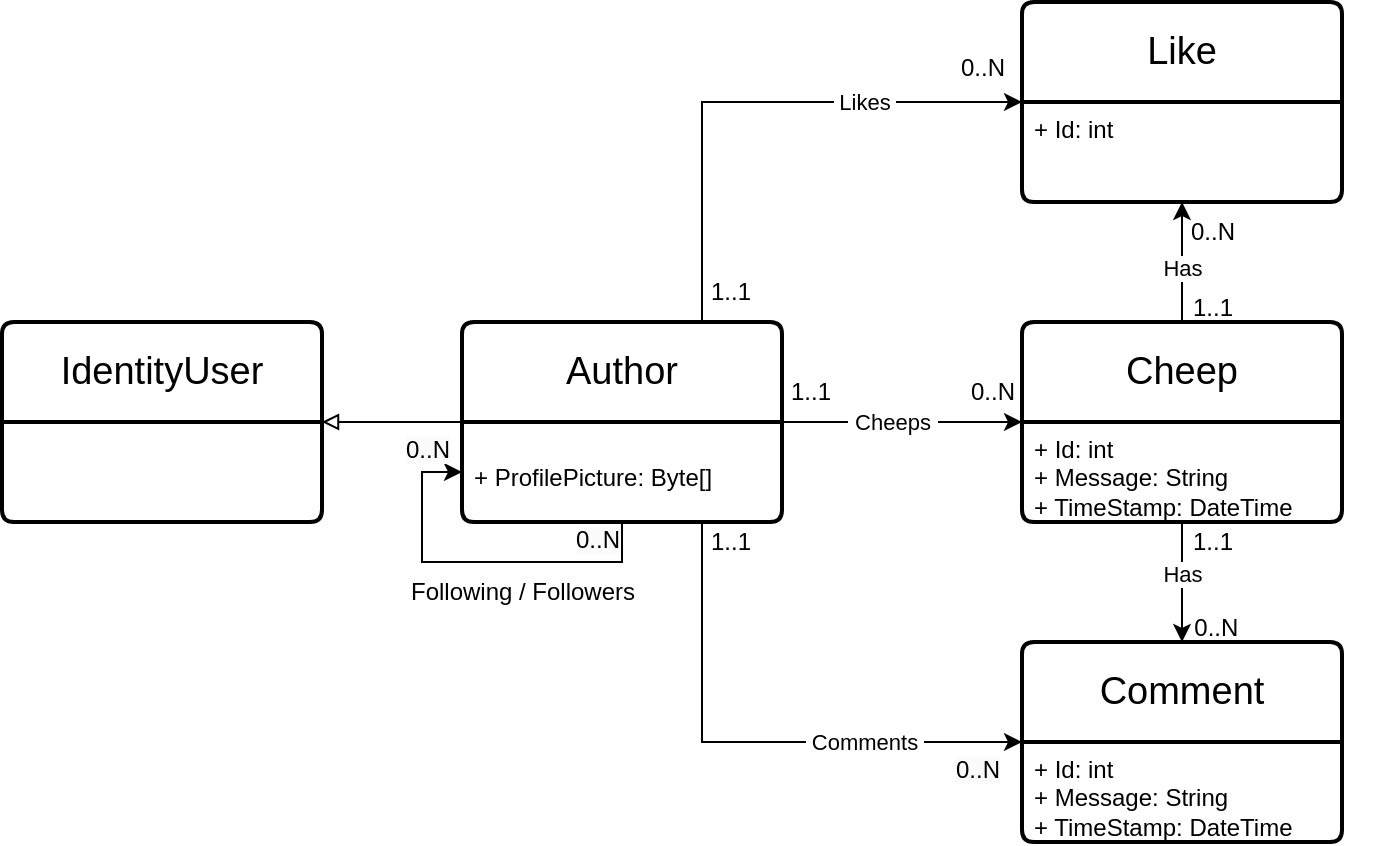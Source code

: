 <mxfile version="25.0.3">
  <diagram name="Side-1" id="uI7Br7tr5xCcl7lQBNvU">
    <mxGraphModel dx="1728" dy="950" grid="1" gridSize="10" guides="1" tooltips="1" connect="1" arrows="1" fold="1" page="1" pageScale="1" pageWidth="827" pageHeight="1169" math="0" shadow="0">
      <root>
        <mxCell id="0" />
        <mxCell id="1" parent="0" />
        <mxCell id="dS2wPzdU2G6ZAbydys12-6" style="edgeStyle=orthogonalEdgeStyle;rounded=0;orthogonalLoop=1;jettySize=auto;html=1;exitX=0.5;exitY=1;exitDx=0;exitDy=0;entryX=0;entryY=0.75;entryDx=0;entryDy=0;" parent="1" source="KJc-VBZjNgaDoQoRXkAJ-4" target="KJc-VBZjNgaDoQoRXkAJ-3" edge="1">
          <mxGeometry relative="1" as="geometry" />
        </mxCell>
        <mxCell id="dS2wPzdU2G6ZAbydys12-7" style="edgeStyle=orthogonalEdgeStyle;rounded=0;orthogonalLoop=1;jettySize=auto;html=1;exitX=0.75;exitY=0;exitDx=0;exitDy=0;entryX=0;entryY=0.5;entryDx=0;entryDy=0;curved=0;strokeColor=default;" parent="1" source="KJc-VBZjNgaDoQoRXkAJ-3" target="dS2wPzdU2G6ZAbydys12-1" edge="1">
          <mxGeometry relative="1" as="geometry" />
        </mxCell>
        <mxCell id="TVpaAnGtbnT0ALLORta2-6" value="&amp;nbsp;Likes&amp;nbsp;" style="edgeLabel;html=1;align=center;verticalAlign=middle;resizable=0;points=[];" vertex="1" connectable="0" parent="dS2wPzdU2G6ZAbydys12-7">
          <mxGeometry x="0.211" y="-1" relative="1" as="geometry">
            <mxPoint x="27" y="-1" as="offset" />
          </mxGeometry>
        </mxCell>
        <mxCell id="KJc-VBZjNgaDoQoRXkAJ-3" value="&lt;font style=&quot;font-size: 19px;&quot;&gt;Author&lt;/font&gt;" style="swimlane;childLayout=stackLayout;horizontal=1;startSize=50;horizontalStack=0;rounded=1;fontSize=14;fontStyle=0;strokeWidth=2;resizeParent=0;resizeLast=1;shadow=0;dashed=0;align=center;arcSize=4;whiteSpace=wrap;html=1;" parent="1" vertex="1">
          <mxGeometry x="240" y="400" width="160" height="100" as="geometry">
            <mxRectangle x="310" y="400" width="50" height="50" as="alternateBounds" />
          </mxGeometry>
        </mxCell>
        <mxCell id="KJc-VBZjNgaDoQoRXkAJ-4" value="&lt;br&gt;+ ProfilePicture: Byte[]&amp;nbsp;" style="align=left;strokeColor=none;fillColor=none;spacingLeft=4;fontSize=12;verticalAlign=top;resizable=0;rotatable=0;part=1;html=1;" parent="KJc-VBZjNgaDoQoRXkAJ-3" vertex="1">
          <mxGeometry y="50" width="160" height="50" as="geometry" />
        </mxCell>
        <mxCell id="KJc-VBZjNgaDoQoRXkAJ-6" value="&lt;font style=&quot;font-size: 19px;&quot;&gt;Cheep&lt;/font&gt;" style="swimlane;childLayout=stackLayout;horizontal=1;startSize=50;horizontalStack=0;rounded=1;fontSize=14;fontStyle=0;strokeWidth=2;resizeParent=0;resizeLast=1;shadow=0;dashed=0;align=center;arcSize=4;whiteSpace=wrap;html=1;" parent="1" vertex="1">
          <mxGeometry x="520" y="400" width="160" height="100" as="geometry">
            <mxRectangle x="310" y="400" width="50" height="50" as="alternateBounds" />
          </mxGeometry>
        </mxCell>
        <mxCell id="KJc-VBZjNgaDoQoRXkAJ-7" value="+ Id: int&amp;nbsp;&lt;div&gt;+ Message: String&amp;nbsp;&lt;/div&gt;&lt;div&gt;+ TimeStamp: DateTime&lt;/div&gt;" style="align=left;strokeColor=none;fillColor=none;spacingLeft=4;fontSize=12;verticalAlign=top;resizable=0;rotatable=0;part=1;html=1;" parent="KJc-VBZjNgaDoQoRXkAJ-6" vertex="1">
          <mxGeometry y="50" width="160" height="50" as="geometry" />
        </mxCell>
        <mxCell id="KJc-VBZjNgaDoQoRXkAJ-9" value="&lt;font style=&quot;font-size: 19px;&quot;&gt;Comment&lt;/font&gt;" style="swimlane;childLayout=stackLayout;horizontal=1;startSize=50;horizontalStack=0;rounded=1;fontSize=14;fontStyle=0;strokeWidth=2;resizeParent=0;resizeLast=1;shadow=0;dashed=0;align=center;arcSize=4;whiteSpace=wrap;html=1;" parent="1" vertex="1">
          <mxGeometry x="520" y="560" width="160" height="100" as="geometry">
            <mxRectangle x="310" y="400" width="50" height="50" as="alternateBounds" />
          </mxGeometry>
        </mxCell>
        <mxCell id="KJc-VBZjNgaDoQoRXkAJ-10" value="+ Id: int&amp;nbsp;&lt;div&gt;+ Message: String&amp;nbsp;&lt;/div&gt;&lt;div&gt;+ TimeStamp: DateTime&lt;/div&gt;" style="align=left;strokeColor=none;fillColor=none;spacingLeft=4;fontSize=12;verticalAlign=top;resizable=0;rotatable=0;part=1;html=1;" parent="KJc-VBZjNgaDoQoRXkAJ-9" vertex="1">
          <mxGeometry y="50" width="160" height="50" as="geometry" />
        </mxCell>
        <mxCell id="KJc-VBZjNgaDoQoRXkAJ-12" value="Following / Followers" style="text;html=1;align=center;verticalAlign=middle;resizable=0;points=[];autosize=1;strokeColor=none;fillColor=none;" parent="1" vertex="1">
          <mxGeometry x="200" y="520" width="140" height="30" as="geometry" />
        </mxCell>
        <mxCell id="KJc-VBZjNgaDoQoRXkAJ-16" style="edgeStyle=orthogonalEdgeStyle;rounded=0;orthogonalLoop=1;jettySize=auto;html=1;exitX=1;exitY=0.5;exitDx=0;exitDy=0;entryX=0;entryY=0.5;entryDx=0;entryDy=0;" parent="1" source="KJc-VBZjNgaDoQoRXkAJ-3" target="KJc-VBZjNgaDoQoRXkAJ-6" edge="1">
          <mxGeometry relative="1" as="geometry" />
        </mxCell>
        <mxCell id="TVpaAnGtbnT0ALLORta2-3" value="&amp;nbsp;Cheeps&amp;nbsp;" style="edgeLabel;html=1;align=center;verticalAlign=middle;resizable=0;points=[];" vertex="1" connectable="0" parent="KJc-VBZjNgaDoQoRXkAJ-16">
          <mxGeometry x="-0.08" relative="1" as="geometry">
            <mxPoint as="offset" />
          </mxGeometry>
        </mxCell>
        <mxCell id="KJc-VBZjNgaDoQoRXkAJ-21" value="" style="edgeStyle=none;orthogonalLoop=1;jettySize=auto;html=1;rounded=0;exitX=0.5;exitY=1;exitDx=0;exitDy=0;entryX=0.5;entryY=0;entryDx=0;entryDy=0;" parent="1" source="KJc-VBZjNgaDoQoRXkAJ-7" target="KJc-VBZjNgaDoQoRXkAJ-9" edge="1">
          <mxGeometry width="100" relative="1" as="geometry">
            <mxPoint x="440" y="510" as="sourcePoint" />
            <mxPoint x="600" y="620" as="targetPoint" />
            <Array as="points" />
          </mxGeometry>
        </mxCell>
        <mxCell id="TVpaAnGtbnT0ALLORta2-12" value="Has" style="edgeLabel;html=1;align=center;verticalAlign=middle;resizable=0;points=[];" vertex="1" connectable="0" parent="KJc-VBZjNgaDoQoRXkAJ-21">
          <mxGeometry x="-0.132" relative="1" as="geometry">
            <mxPoint as="offset" />
          </mxGeometry>
        </mxCell>
        <mxCell id="KJc-VBZjNgaDoQoRXkAJ-23" value="&lt;span style=&quot;font-size: 19px;&quot;&gt;IdentityUser&lt;/span&gt;" style="swimlane;childLayout=stackLayout;horizontal=1;startSize=50;horizontalStack=0;rounded=1;fontSize=14;fontStyle=0;strokeWidth=2;resizeParent=0;resizeLast=1;shadow=0;dashed=0;align=center;arcSize=4;whiteSpace=wrap;html=1;" parent="1" vertex="1">
          <mxGeometry x="10" y="400" width="160" height="100" as="geometry">
            <mxRectangle x="310" y="400" width="50" height="50" as="alternateBounds" />
          </mxGeometry>
        </mxCell>
        <mxCell id="KJc-VBZjNgaDoQoRXkAJ-26" value="" style="edgeStyle=none;orthogonalLoop=1;jettySize=auto;html=1;rounded=0;entryX=0;entryY=0;entryDx=0;entryDy=0;endArrow=none;endFill=0;startArrow=block;startFill=0;" parent="1" source="KJc-VBZjNgaDoQoRXkAJ-23" target="KJc-VBZjNgaDoQoRXkAJ-4" edge="1">
          <mxGeometry width="100" relative="1" as="geometry">
            <mxPoint x="-10" y="350" as="sourcePoint" />
            <mxPoint x="90" y="350" as="targetPoint" />
            <Array as="points" />
          </mxGeometry>
        </mxCell>
        <mxCell id="dS2wPzdU2G6ZAbydys12-1" value="&lt;font style=&quot;font-size: 19px;&quot;&gt;Like&lt;/font&gt;" style="swimlane;childLayout=stackLayout;horizontal=1;startSize=50;horizontalStack=0;rounded=1;fontSize=14;fontStyle=0;strokeWidth=2;resizeParent=0;resizeLast=1;shadow=0;dashed=0;align=center;arcSize=4;whiteSpace=wrap;html=1;" parent="1" vertex="1">
          <mxGeometry x="520" y="240" width="160" height="100" as="geometry">
            <mxRectangle x="310" y="400" width="50" height="50" as="alternateBounds" />
          </mxGeometry>
        </mxCell>
        <mxCell id="dS2wPzdU2G6ZAbydys12-2" value="+ Id: int&amp;nbsp;" style="align=left;strokeColor=none;fillColor=none;spacingLeft=4;fontSize=12;verticalAlign=top;resizable=0;rotatable=0;part=1;html=1;" parent="dS2wPzdU2G6ZAbydys12-1" vertex="1">
          <mxGeometry y="50" width="160" height="50" as="geometry" />
        </mxCell>
        <mxCell id="dS2wPzdU2G6ZAbydys12-3" value="" style="edgeStyle=none;orthogonalLoop=1;jettySize=auto;html=1;rounded=0;exitX=0.5;exitY=0;exitDx=0;exitDy=0;entryX=0.5;entryY=1;entryDx=0;entryDy=0;" parent="1" source="KJc-VBZjNgaDoQoRXkAJ-6" target="dS2wPzdU2G6ZAbydys12-2" edge="1">
          <mxGeometry width="100" relative="1" as="geometry">
            <mxPoint x="680" y="510" as="sourcePoint" />
            <mxPoint x="550" y="580" as="targetPoint" />
            <Array as="points" />
          </mxGeometry>
        </mxCell>
        <mxCell id="TVpaAnGtbnT0ALLORta2-9" value="Has" style="edgeLabel;html=1;align=center;verticalAlign=middle;resizable=0;points=[];" vertex="1" connectable="0" parent="dS2wPzdU2G6ZAbydys12-3">
          <mxGeometry x="-0.09" relative="1" as="geometry">
            <mxPoint as="offset" />
          </mxGeometry>
        </mxCell>
        <mxCell id="dS2wPzdU2G6ZAbydys12-8" style="edgeStyle=orthogonalEdgeStyle;rounded=0;orthogonalLoop=1;jettySize=auto;html=1;exitX=0.75;exitY=1;exitDx=0;exitDy=0;entryX=0;entryY=0.5;entryDx=0;entryDy=0;curved=0;" parent="1" source="KJc-VBZjNgaDoQoRXkAJ-4" target="KJc-VBZjNgaDoQoRXkAJ-9" edge="1">
          <mxGeometry relative="1" as="geometry" />
        </mxCell>
        <mxCell id="TVpaAnGtbnT0ALLORta2-16" value="&amp;nbsp;Comments&amp;nbsp;" style="edgeLabel;html=1;align=center;verticalAlign=middle;resizable=0;points=[];" vertex="1" connectable="0" parent="dS2wPzdU2G6ZAbydys12-8">
          <mxGeometry x="0.203" y="-1" relative="1" as="geometry">
            <mxPoint x="28" y="-1" as="offset" />
          </mxGeometry>
        </mxCell>
        <mxCell id="TVpaAnGtbnT0ALLORta2-4" value="0..N" style="text;html=1;align=center;verticalAlign=middle;resizable=0;points=[];autosize=1;strokeColor=none;fillColor=none;" vertex="1" parent="1">
          <mxGeometry x="480" y="420" width="50" height="30" as="geometry" />
        </mxCell>
        <mxCell id="TVpaAnGtbnT0ALLORta2-5" value="1..1" style="text;html=1;align=center;verticalAlign=middle;resizable=0;points=[];autosize=1;strokeColor=none;fillColor=none;" vertex="1" parent="1">
          <mxGeometry x="394" y="420" width="40" height="30" as="geometry" />
        </mxCell>
        <mxCell id="TVpaAnGtbnT0ALLORta2-7" value="1..1" style="text;html=1;align=center;verticalAlign=middle;resizable=0;points=[];autosize=1;strokeColor=none;fillColor=none;" vertex="1" parent="1">
          <mxGeometry x="354" y="370" width="40" height="30" as="geometry" />
        </mxCell>
        <mxCell id="TVpaAnGtbnT0ALLORta2-8" value="0..N" style="text;html=1;align=center;verticalAlign=middle;resizable=0;points=[];autosize=1;strokeColor=none;fillColor=none;" vertex="1" parent="1">
          <mxGeometry x="475" y="258" width="50" height="30" as="geometry" />
        </mxCell>
        <mxCell id="TVpaAnGtbnT0ALLORta2-10" value="0..N" style="text;html=1;align=center;verticalAlign=middle;resizable=0;points=[];autosize=1;strokeColor=none;fillColor=none;" vertex="1" parent="1">
          <mxGeometry x="590" y="340" width="50" height="30" as="geometry" />
        </mxCell>
        <mxCell id="TVpaAnGtbnT0ALLORta2-11" value="1..1" style="text;html=1;align=center;verticalAlign=middle;resizable=0;points=[];autosize=1;strokeColor=none;fillColor=none;" vertex="1" parent="1">
          <mxGeometry x="595" y="378" width="40" height="30" as="geometry" />
        </mxCell>
        <mxCell id="TVpaAnGtbnT0ALLORta2-13" value="1..1" style="text;html=1;align=center;verticalAlign=middle;resizable=0;points=[];autosize=1;strokeColor=none;fillColor=none;" vertex="1" parent="1">
          <mxGeometry x="535" y="510" width="160" as="geometry" />
        </mxCell>
        <mxCell id="TVpaAnGtbnT0ALLORta2-15" value="&amp;nbsp;0..N" style="text;html=1;align=center;verticalAlign=middle;resizable=0;points=[];autosize=1;strokeColor=none;fillColor=none;" vertex="1" parent="1">
          <mxGeometry x="590" y="538" width="50" height="30" as="geometry" />
        </mxCell>
        <mxCell id="TVpaAnGtbnT0ALLORta2-17" value="1..1" style="text;html=1;align=center;verticalAlign=middle;resizable=0;points=[];autosize=1;strokeColor=none;fillColor=none;" vertex="1" parent="1">
          <mxGeometry x="354" y="495" width="40" height="30" as="geometry" />
        </mxCell>
        <mxCell id="TVpaAnGtbnT0ALLORta2-18" value="&lt;span style=&quot;color: rgb(0, 0, 0); font-family: Helvetica; font-size: 12px; font-style: normal; font-variant-ligatures: normal; font-variant-caps: normal; font-weight: 400; letter-spacing: normal; orphans: 2; text-align: center; text-indent: 0px; text-transform: none; widows: 2; word-spacing: 0px; -webkit-text-stroke-width: 0px; white-space: nowrap; background-color: rgb(251, 251, 251); text-decoration-thickness: initial; text-decoration-style: initial; text-decoration-color: initial; display: inline !important; float: none;&quot;&gt;0..N&lt;/span&gt;" style="text;whiteSpace=wrap;html=1;" vertex="1" parent="1">
          <mxGeometry x="485" y="610" width="50" height="40" as="geometry" />
        </mxCell>
        <mxCell id="TVpaAnGtbnT0ALLORta2-19" value="&lt;span style=&quot;color: rgb(0, 0, 0); font-family: Helvetica; font-size: 12px; font-style: normal; font-variant-ligatures: normal; font-variant-caps: normal; font-weight: 400; letter-spacing: normal; orphans: 2; text-align: center; text-indent: 0px; text-transform: none; widows: 2; word-spacing: 0px; -webkit-text-stroke-width: 0px; white-space: nowrap; background-color: rgb(251, 251, 251); text-decoration-thickness: initial; text-decoration-style: initial; text-decoration-color: initial; display: inline !important; float: none;&quot;&gt;0..N&lt;/span&gt;" style="text;whiteSpace=wrap;html=1;" vertex="1" parent="1">
          <mxGeometry x="210" y="450" width="50" height="40" as="geometry" />
        </mxCell>
        <mxCell id="TVpaAnGtbnT0ALLORta2-20" value="&lt;span style=&quot;color: rgb(0, 0, 0); font-family: Helvetica; font-size: 12px; font-style: normal; font-variant-ligatures: normal; font-variant-caps: normal; font-weight: 400; letter-spacing: normal; orphans: 2; text-align: center; text-indent: 0px; text-transform: none; widows: 2; word-spacing: 0px; -webkit-text-stroke-width: 0px; white-space: nowrap; background-color: rgb(251, 251, 251); text-decoration-thickness: initial; text-decoration-style: initial; text-decoration-color: initial; display: inline !important; float: none;&quot;&gt;0..N&lt;/span&gt;" style="text;whiteSpace=wrap;html=1;" vertex="1" parent="1">
          <mxGeometry x="295" y="495" width="50" height="40" as="geometry" />
        </mxCell>
      </root>
    </mxGraphModel>
  </diagram>
</mxfile>
